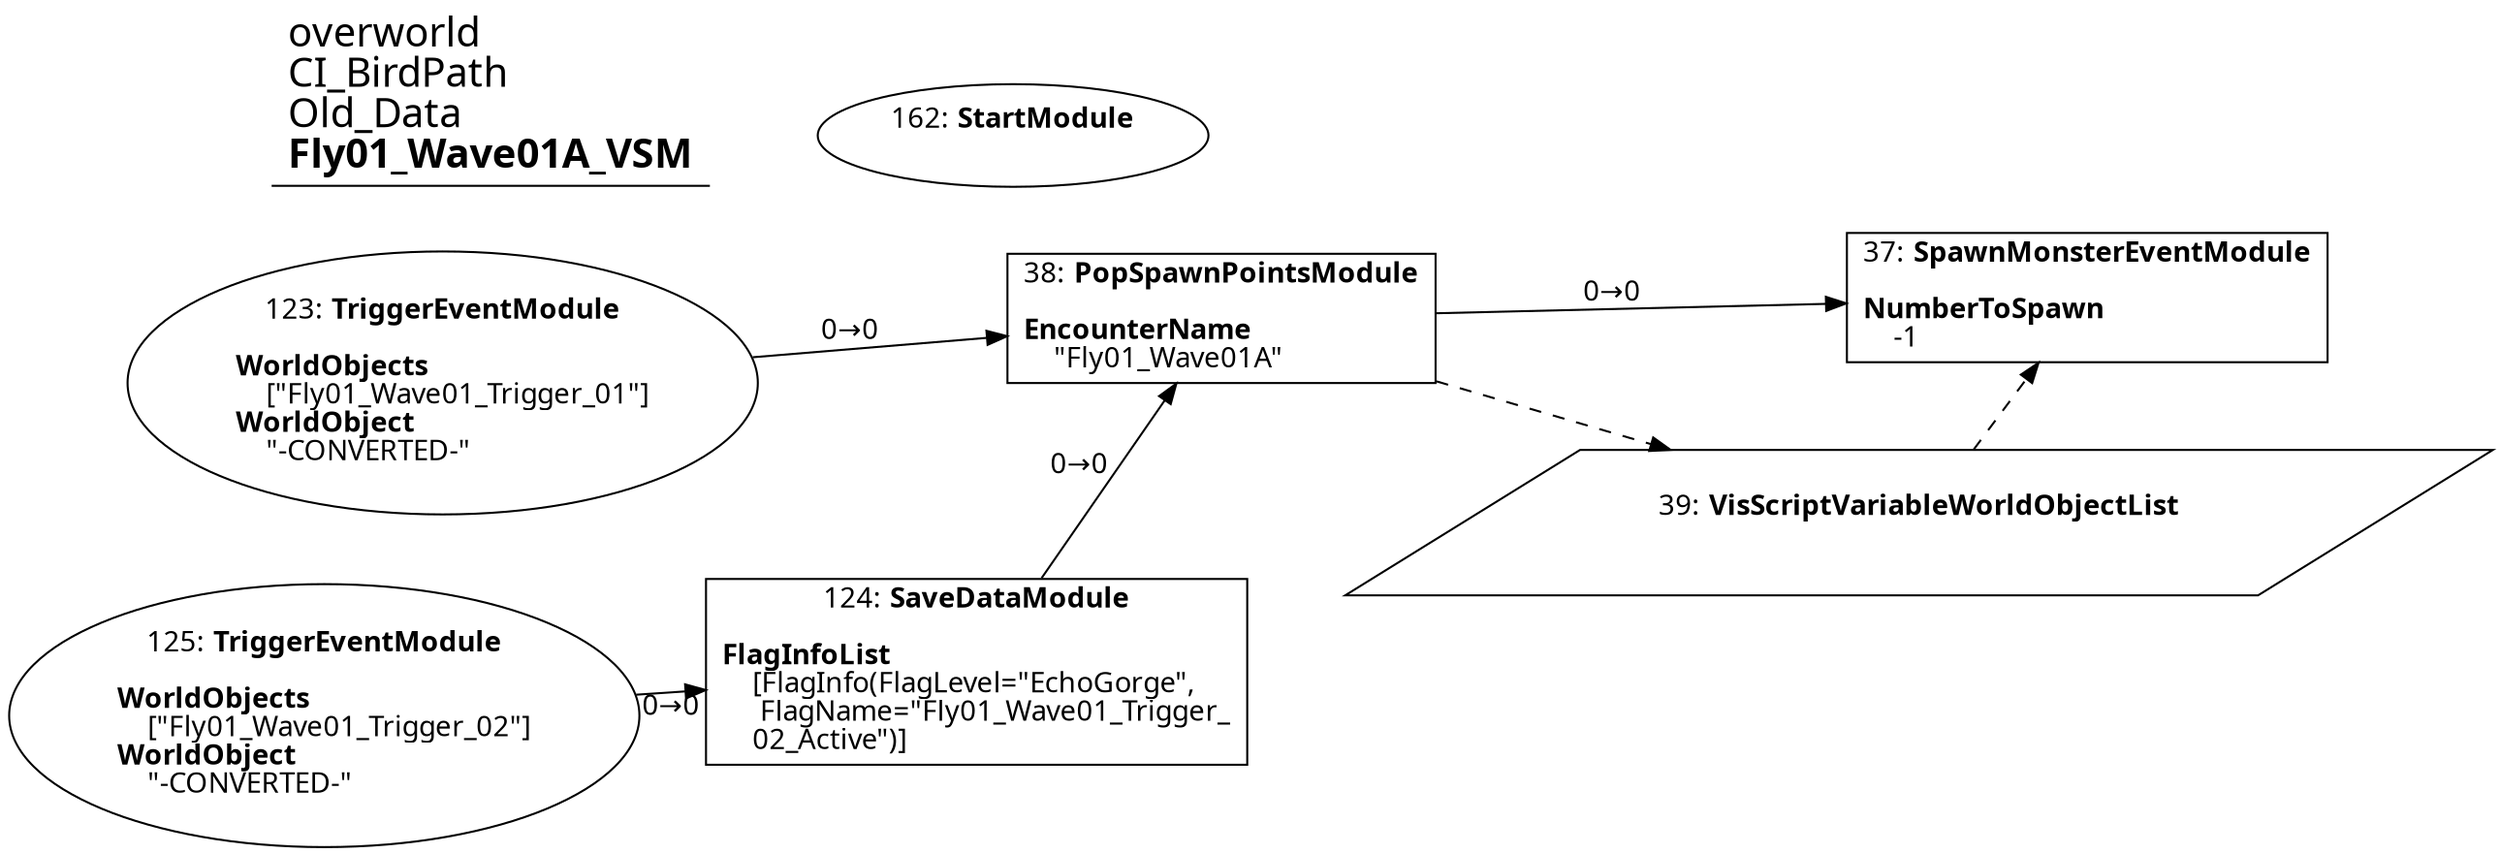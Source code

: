 digraph {
    layout = fdp;
    overlap = prism;
    sep = "+16";
    splines = spline;

    node [ shape = box ];

    graph [ fontname = "Segoe UI" ];
    node [ fontname = "Segoe UI" ];
    edge [ fontname = "Segoe UI" ];

    37 [ label = <37: <b>SpawnMonsterEventModule</b><br/><br/><b>NumberToSpawn</b><br align="left"/>    -1<br align="left"/>> ];
    37 [ pos = "0.65800005,-2.641!" ];
    39 -> 37 [ style = dashed ];

    38 [ label = <38: <b>PopSpawnPointsModule</b><br/><br/><b>EncounterName</b><br align="left"/>    &quot;Fly01_Wave01A&quot;<br align="left"/>> ];
    38 [ pos = "0.21700001,-2.641!" ];
    38 -> 37 [ label = "0→0" ];
    38 -> 39 [ style = dashed ];

    39 [ label = <39: <b>VisScriptVariableWorldObjectList</b><br/><br/>> ];
    39 [ shape = parallelogram ]
    39 [ pos = "0.45700002,-2.7380002!" ];

    123 [ label = <123: <b>TriggerEventModule</b><br/><br/><b>WorldObjects</b><br align="left"/>    [&quot;Fly01_Wave01_Trigger_01&quot;]<br align="left"/><b>WorldObject</b><br align="left"/>    &quot;-CONVERTED-&quot;<br align="left"/>> ];
    123 [ shape = oval ]
    123 [ pos = "-0.277,-2.641!" ];
    123 -> 38 [ label = "0→0" ];

    124 [ label = <124: <b>SaveDataModule</b><br/><br/><b>FlagInfoList</b><br align="left"/>    [FlagInfo(FlagLevel=&quot;EchoGorge&quot;,<br align="left"/>     FlagName=&quot;Fly01_Wave01_Trigger_<br align="left"/>    02_Active&quot;)]<br align="left"/>> ];
    124 [ pos = "-0.027,-2.832!" ];
    124 -> 38 [ label = "0→0" ];

    125 [ label = <125: <b>TriggerEventModule</b><br/><br/><b>WorldObjects</b><br align="left"/>    [&quot;Fly01_Wave01_Trigger_02&quot;]<br align="left"/><b>WorldObject</b><br align="left"/>    &quot;-CONVERTED-&quot;<br align="left"/>> ];
    125 [ shape = oval ]
    125 [ pos = "-0.275,-2.832!" ];
    125 -> 124 [ label = "0→0" ];

    162 [ label = <162: <b>StartModule</b><br/><br/>> ];
    162 [ shape = oval ]
    162 [ pos = "-0.033,-2.528!" ];

    title [ pos = "-0.27800003,-2.5270002!" ];
    title [ shape = underline ];
    title [ label = <<font point-size="20">overworld<br align="left"/>CI_BirdPath<br align="left"/>Old_Data<br align="left"/><b>Fly01_Wave01A_VSM</b><br align="left"/></font>> ];
}
